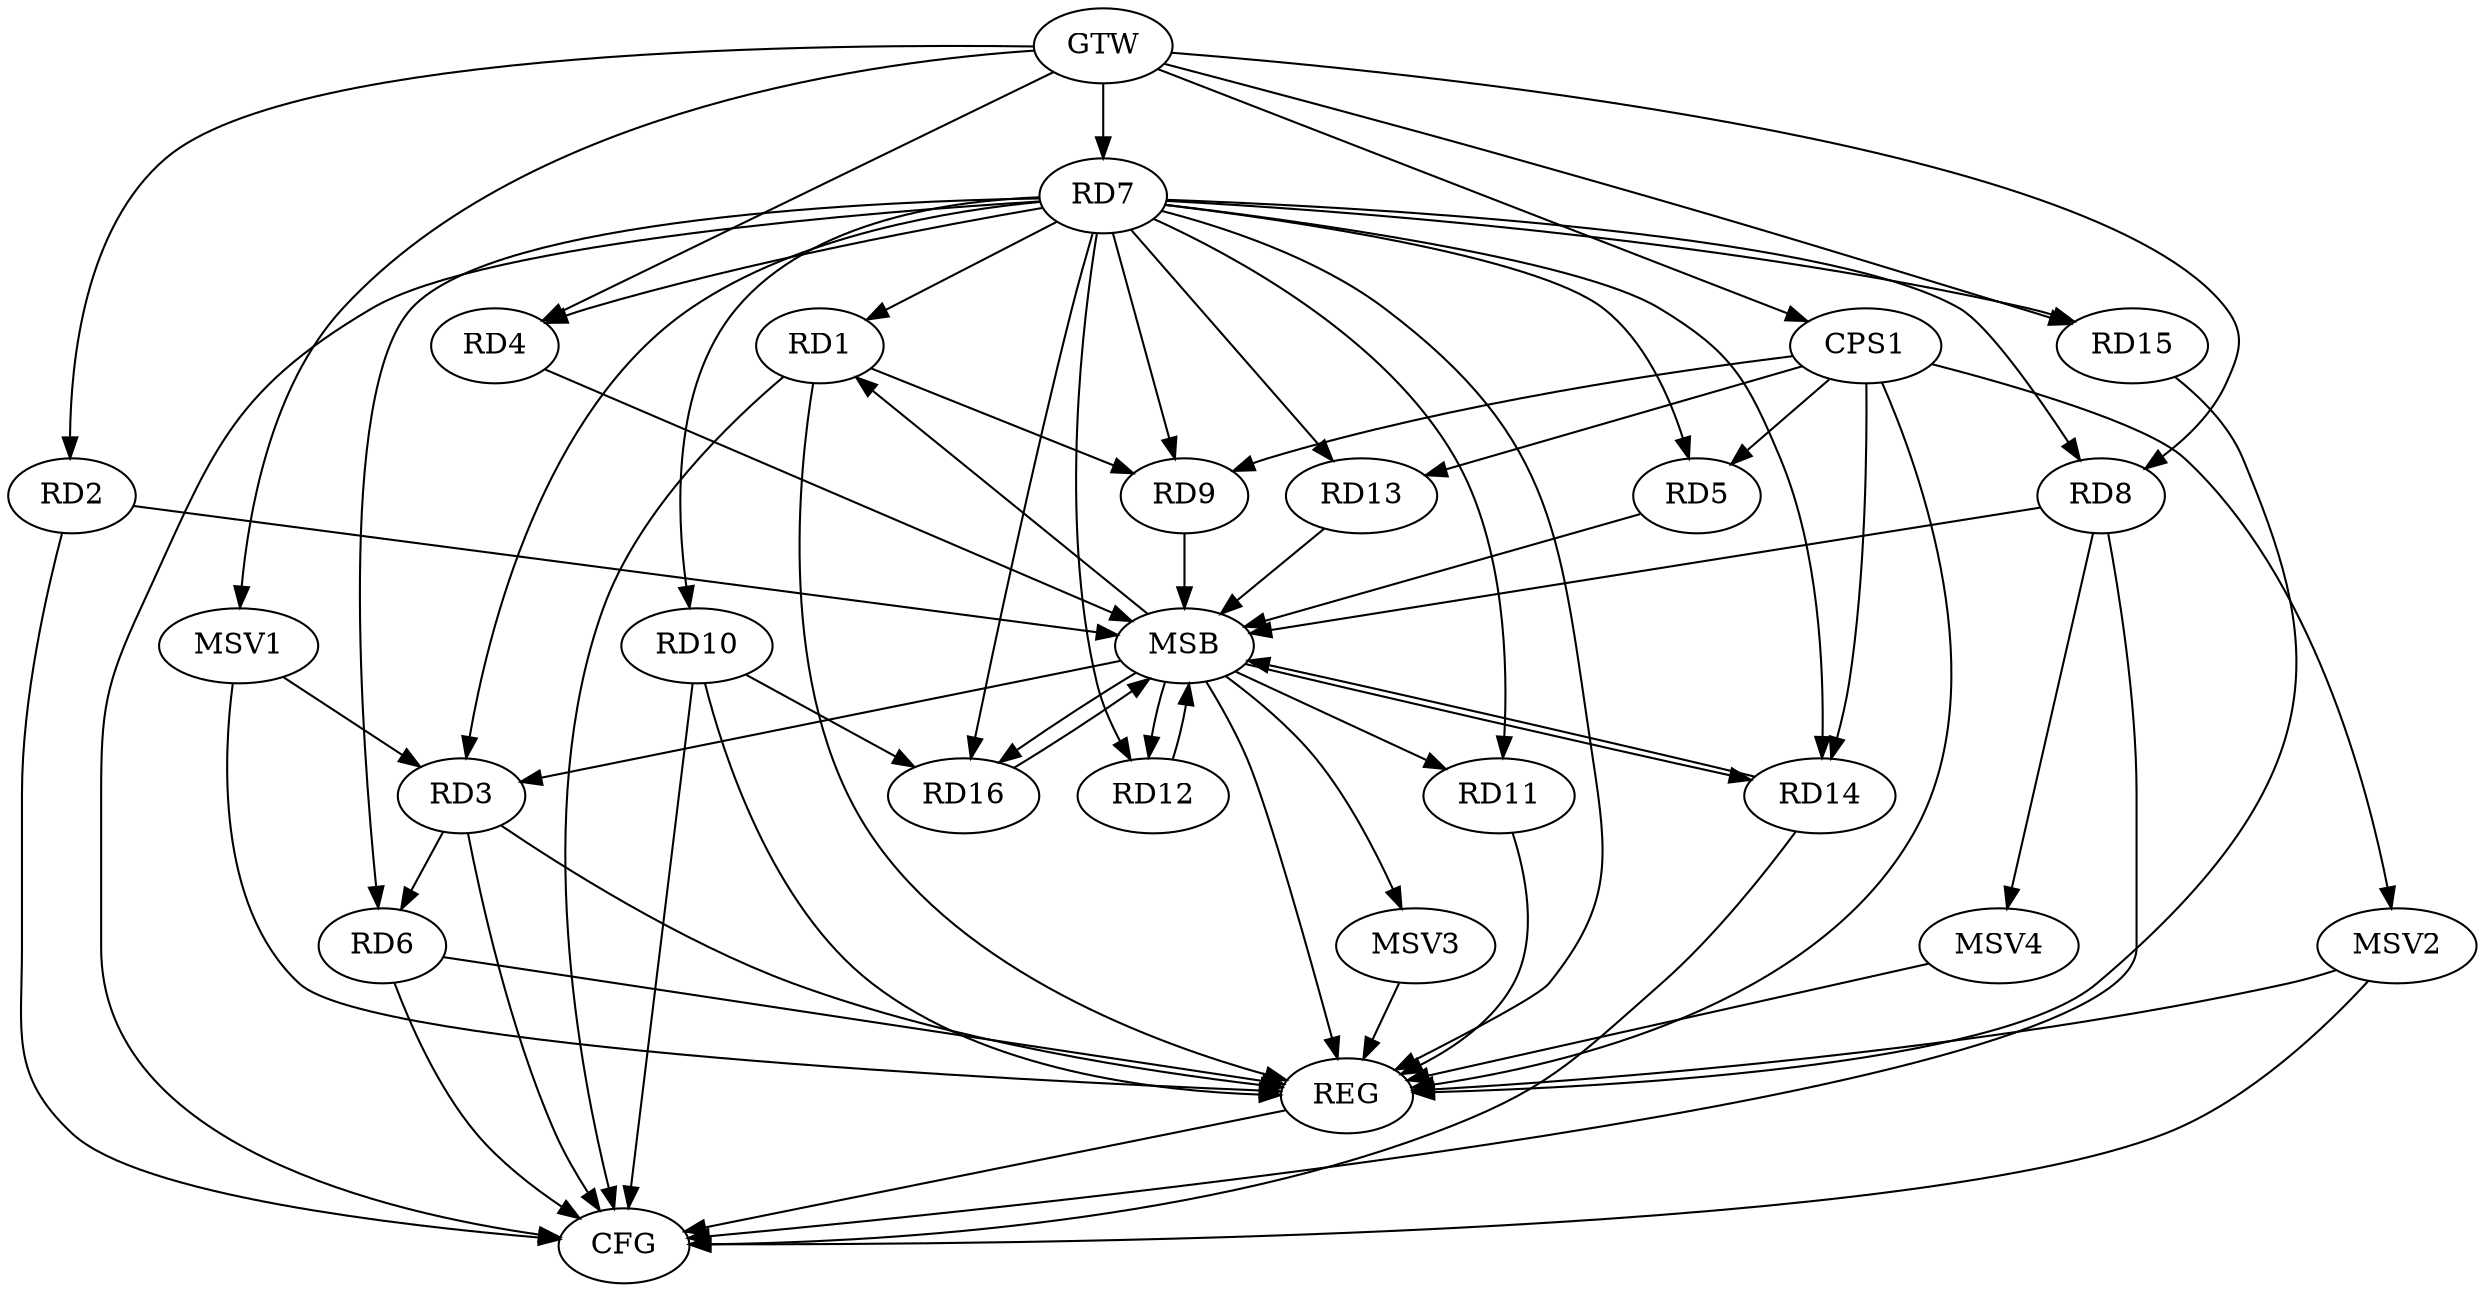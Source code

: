 strict digraph G {
  RD1 [ label="RD1" ];
  RD2 [ label="RD2" ];
  RD3 [ label="RD3" ];
  RD4 [ label="RD4" ];
  RD5 [ label="RD5" ];
  RD6 [ label="RD6" ];
  RD7 [ label="RD7" ];
  RD8 [ label="RD8" ];
  RD9 [ label="RD9" ];
  RD10 [ label="RD10" ];
  RD11 [ label="RD11" ];
  RD12 [ label="RD12" ];
  RD13 [ label="RD13" ];
  RD14 [ label="RD14" ];
  RD15 [ label="RD15" ];
  RD16 [ label="RD16" ];
  CPS1 [ label="CPS1" ];
  GTW [ label="GTW" ];
  REG [ label="REG" ];
  MSB [ label="MSB" ];
  CFG [ label="CFG" ];
  MSV1 [ label="MSV1" ];
  MSV2 [ label="MSV2" ];
  MSV3 [ label="MSV3" ];
  MSV4 [ label="MSV4" ];
  RD1 -> RD9;
  RD3 -> RD6;
  RD7 -> RD3;
  RD7 -> RD6;
  RD7 -> RD9;
  RD7 -> RD16;
  RD10 -> RD16;
  CPS1 -> RD5;
  CPS1 -> RD9;
  CPS1 -> RD13;
  CPS1 -> RD14;
  GTW -> RD2;
  GTW -> RD4;
  GTW -> RD7;
  GTW -> RD8;
  GTW -> RD15;
  GTW -> CPS1;
  RD1 -> REG;
  RD3 -> REG;
  RD6 -> REG;
  RD7 -> REG;
  RD10 -> REG;
  RD11 -> REG;
  RD15 -> REG;
  CPS1 -> REG;
  RD2 -> MSB;
  MSB -> RD1;
  MSB -> RD16;
  MSB -> REG;
  RD4 -> MSB;
  MSB -> RD14;
  RD5 -> MSB;
  RD8 -> MSB;
  MSB -> RD12;
  RD9 -> MSB;
  RD12 -> MSB;
  RD13 -> MSB;
  RD14 -> MSB;
  RD16 -> MSB;
  MSB -> RD3;
  MSB -> RD11;
  RD3 -> CFG;
  RD1 -> CFG;
  RD2 -> CFG;
  RD14 -> CFG;
  RD10 -> CFG;
  RD6 -> CFG;
  RD8 -> CFG;
  REG -> CFG;
  RD7 -> CFG;
  RD7 -> RD15;
  RD7 -> RD8;
  RD7 -> RD5;
  RD7 -> RD14;
  RD7 -> RD12;
  RD7 -> RD10;
  RD7 -> RD4;
  RD7 -> RD11;
  RD7 -> RD1;
  RD7 -> RD13;
  MSV1 -> RD3;
  GTW -> MSV1;
  MSV1 -> REG;
  CPS1 -> MSV2;
  MSV2 -> REG;
  MSV2 -> CFG;
  MSB -> MSV3;
  MSV3 -> REG;
  RD8 -> MSV4;
  MSV4 -> REG;
}
